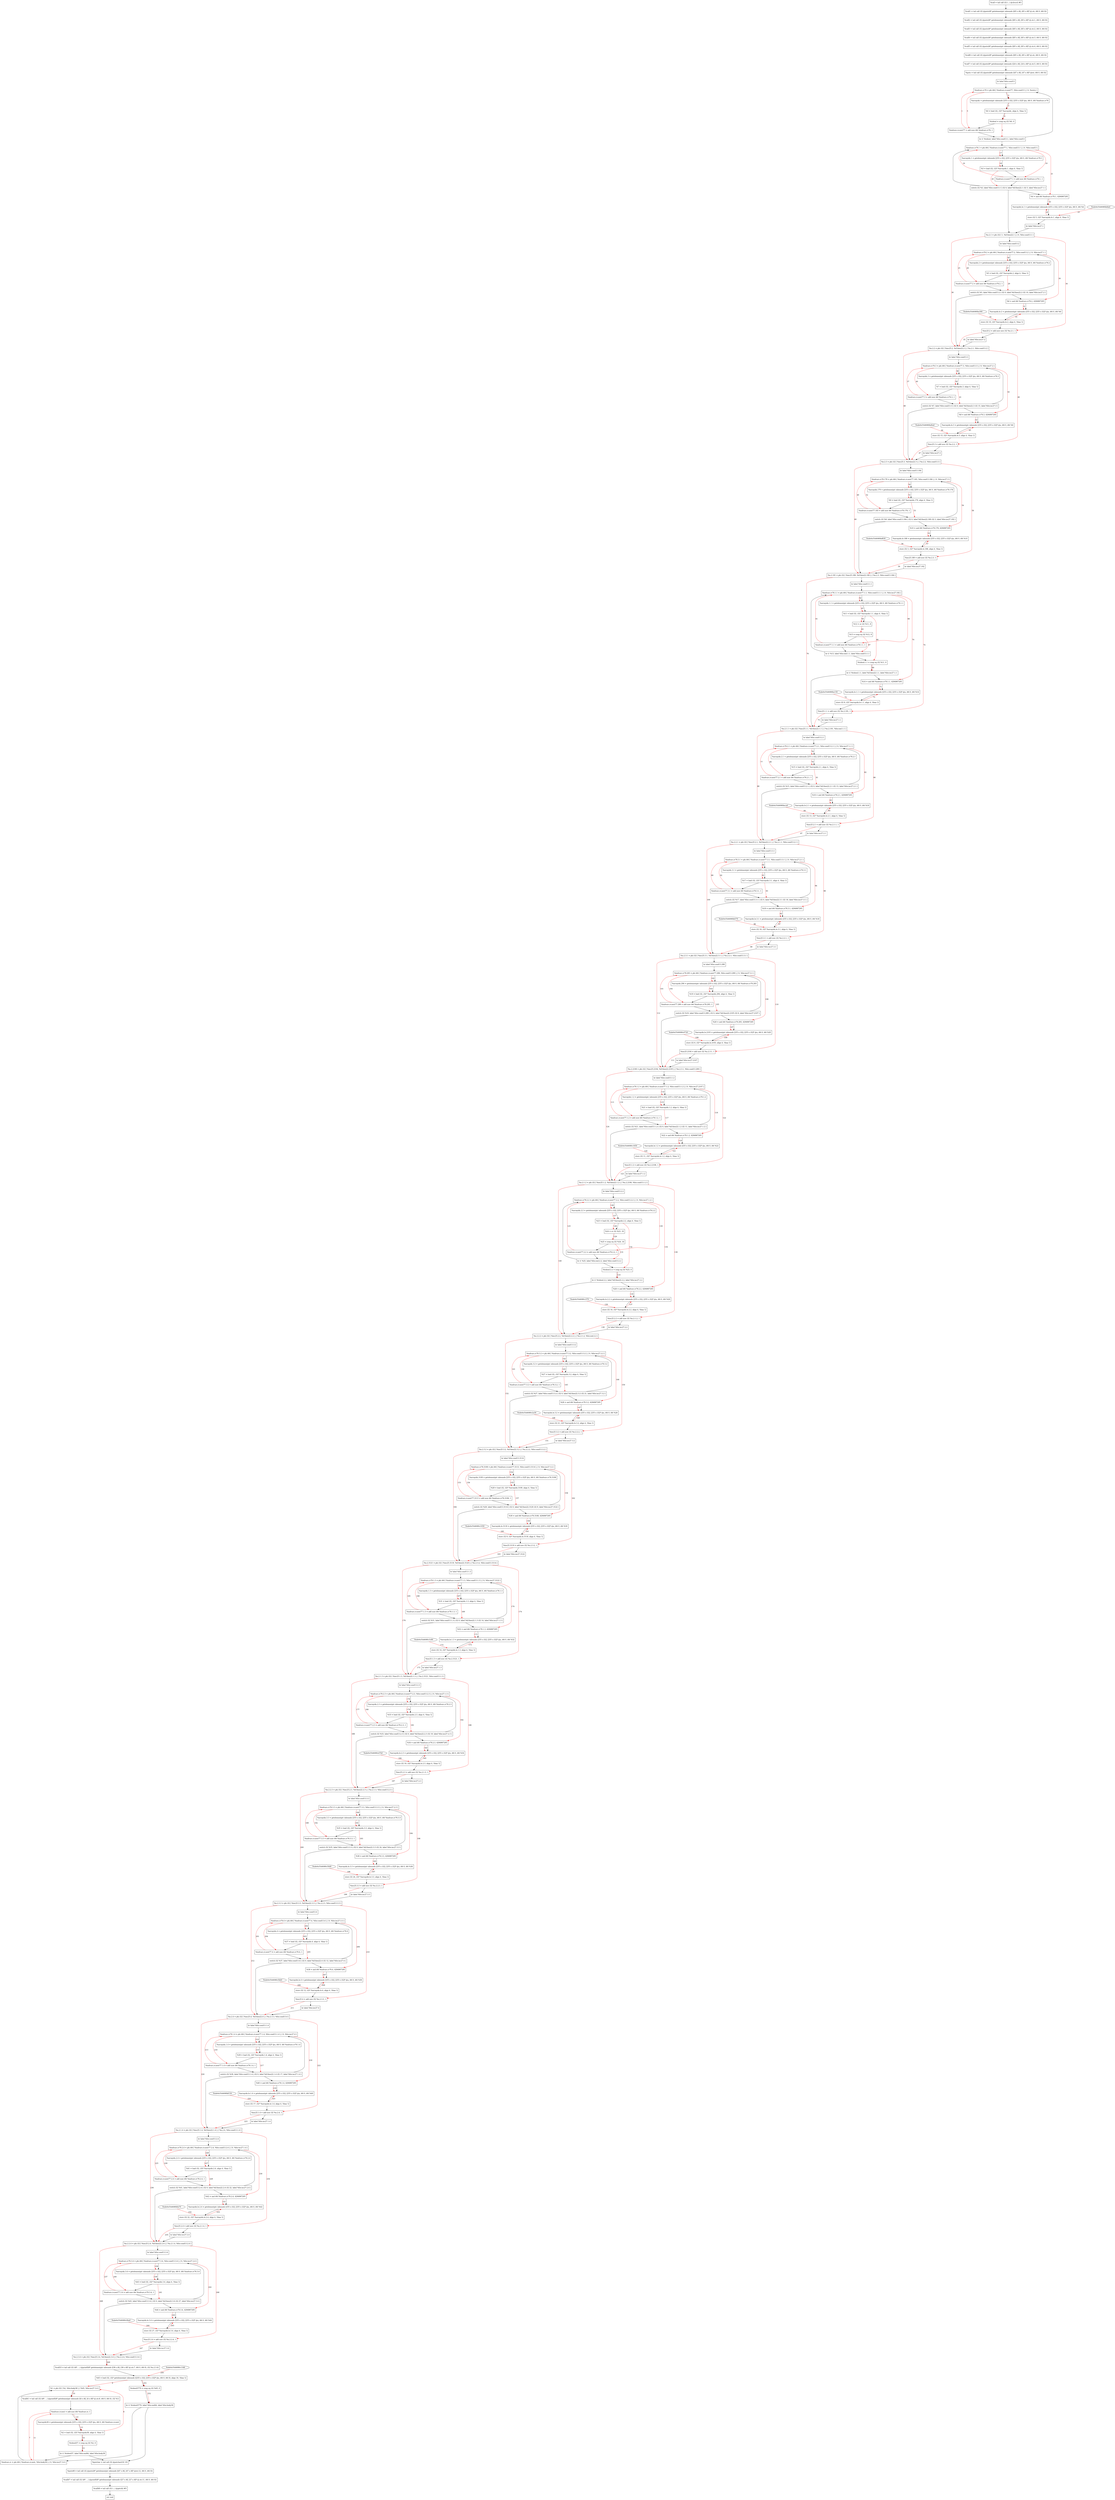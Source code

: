 digraph "CDFG for'func' function" {
	Node0x55d4080b6928[shape=record, label="  %call = tail call i32 (...) @clrscr() #3"]
	Node0x55d4080b73a0[shape=record, label="  %call1 = tail call i32 @puts(i8* getelementptr inbounds ([65 x i8], [65 x i8]* @.str, i64 0, i64 0))"]
	Node0x55d4080b7530[shape=record, label="  %call2 = tail call i32 @puts(i8* getelementptr inbounds ([65 x i8], [65 x i8]* @.str.1, i64 0, i64 0))"]
	Node0x55d4080b76a0[shape=record, label="  %call3 = tail call i32 @puts(i8* getelementptr inbounds ([65 x i8], [65 x i8]* @.str.2, i64 0, i64 0))"]
	Node0x55d4080b7810[shape=record, label="  %call4 = tail call i32 @puts(i8* getelementptr inbounds ([65 x i8], [65 x i8]* @.str.3, i64 0, i64 0))"]
	Node0x55d4080b7980[shape=record, label="  %call5 = tail call i32 @puts(i8* getelementptr inbounds ([65 x i8], [65 x i8]* @.str.4, i64 0, i64 0))"]
	Node0x55d4080b7a70[shape=record, label="  %call6 = tail call i32 @puts(i8* getelementptr inbounds ([65 x i8], [65 x i8]* @.str, i64 0, i64 0))"]
	Node0x55d4080b7be0[shape=record, label="  %call7 = tail call i32 @puts(i8* getelementptr inbounds ([24 x i8], [24 x i8]* @.str.5, i64 0, i64 0))"]
	Node0x55d4080b7d50[shape=record, label="  %puts = tail call i32 @puts(i8* getelementptr inbounds ([47 x i8], [47 x i8]* @str, i64 0, i64 0))"]
	Node0x55d4080b7ee8[shape=record, label="  br label %for.cond13"]
	Node0x55d4080b7fe8[shape=record, label="  %indvars.iv76 = phi i64 [ %indvars.iv.next77, %for.cond13 ], [ 0, %entry ]"]
	Node0x55d4080b80c8[shape=record, label="  %arrayidx = getelementptr inbounds [255 x i32], [255 x i32]* @a, i64 0, i64 %indvars.iv76"]
	Node0x55d4080b8308[shape=record, label="  %0 = load i32, i32* %arrayidx, align 4, !tbaa !2"]
	Node0x55d4080b9280[shape=record, label="  %tobool = icmp eq i32 %0, 0"]
	Node0x55d4080b9370[shape=record, label="  %indvars.iv.next77 = add nuw i64 %indvars.iv76, 1"]
	Node0x55d40804c348[shape=record, label="  br i1 %tobool, label %for.cond13.1, label %for.cond13"]
	Node0x55d4080b95f8[shape=record, label="  %indvars.iv = phi i64 [ %indvars.iv.next, %for.body38 ], [ 0, %for.inc27.3.4 ]"]
	Node0x55d4080b97a8[shape=record, label="  %1 = phi i32 [ %2, %for.body38 ], [ %45, %for.inc27.3.4 ]"]
	Node0x55d4080b9998[shape=record, label="  %call41 = tail call i32 (i8*, ...) @printf(i8* getelementptr inbounds ([4 x i8], [4 x i8]* @.str.8, i64 0, i64 0), i32 %1)"]
	Node0x55d4080b9a90[shape=record, label="  %indvars.iv.next = add nuw i64 %indvars.iv, 1"]
	Node0x55d4080b9b18[shape=record, label="  %arrayidx36 = getelementptr inbounds [255 x i32], [255 x i32]* @a, i64 0, i64 %indvars.iv.next"]
	Node0x55d4080b9468[shape=record, label="  %2 = load i32, i32* %arrayidx36, align 4, !tbaa !2"]
	Node0x55d4080ba1b0[shape=record, label="  %tobool37 = icmp eq i32 %2, 0"]
	Node0x55d40804c588[shape=record, label="  br i1 %tobool37, label %for.end44, label %for.body38"]
	Node0x55d4080ba420[shape=record, label="  %putchar = tail call i32 @putchar(i32 10)"]
	Node0x55d4080ba8d0[shape=record, label="  %puts68 = tail call i32 @puts(i8* getelementptr inbounds ([47 x i8], [47 x i8]* @str.12, i64 0, i64 0))"]
	Node0x55d4080baa40[shape=record, label="  %call47 = tail call i32 (i8*, ...) @printf(i8* getelementptr inbounds ([27 x i8], [27 x i8]* @.str.11, i64 0, i64 0))"]
	Node0x55d4080bac58[shape=record, label="  %call48 = tail call i32 (...) @getch() #3"]
	Node0x55d4080b96f0[shape=record, label="  ret void"]
	Node0x55d4080badd8[shape=record, label="  %indvars.iv76.1 = phi i64 [ %indvars.iv.next77.1, %for.cond13.1 ], [ 0, %for.cond13 ]"]
	Node0x55d4080bb6c8[shape=record, label="  %arrayidx.1 = getelementptr inbounds [255 x i32], [255 x i32]* @a, i64 0, i64 %indvars.iv76.1"]
	Node0x55d4080bb768[shape=record, label="  %3 = load i32, i32* %arrayidx.1, align 4, !tbaa !2"]
	Node0x55d4080bb810[shape=record, label="  %indvars.iv.next77.1 = add nuw i64 %indvars.iv76.1, 1"]
	Node0x55d4080bb9b8[shape=record, label="  switch i32 %3, label %for.cond13.1 [
    i32 0, label %if.then22.1
    i32 5, label %for.inc27.1
  ]"]
	Node0x55d4080bbad0[shape=record, label="  %4 = and i64 %indvars.iv76.1, 4294967295"]
	Node0x55d4080bbba8[shape=record, label="  %arrayidx.le.1 = getelementptr inbounds [255 x i32], [255 x i32]* @a, i64 0, i64 %4"]
	Node0x55d4080bbc30[shape=record, label="  store i32 5, i32* %arrayidx.le.1, align 4, !tbaa !2"]
	Node0x55d4080b7e88[shape=record, label="  br label %for.inc27.1"]
	Node0x55d4080bbcb8[shape=record, label="  %n.2.1 = phi i32 [ 1, %if.then22.1 ], [ 0, %for.cond13.1 ]"]
	Node0x55d4080bbde8[shape=record, label="  br label %for.cond13.2"]
	Node0x55d4080bbee8[shape=record, label="  %indvars.iv76.2 = phi i64 [ %indvars.iv.next77.2, %for.cond13.2 ], [ 0, %for.inc27.1 ]"]
	Node0x55d4080bbfc8[shape=record, label="  %arrayidx.2 = getelementptr inbounds [255 x i32], [255 x i32]* @a, i64 0, i64 %indvars.iv76.2"]
	Node0x55d4080bc068[shape=record, label="  %5 = load i32, i32* %arrayidx.2, align 4, !tbaa !2"]
	Node0x55d4080bc110[shape=record, label="  %indvars.iv.next77.2 = add nuw i64 %indvars.iv76.2, 1"]
	Node0x55d4080bc288[shape=record, label="  switch i32 %5, label %for.cond13.2 [
    i32 0, label %if.then22.2
    i32 10, label %for.inc27.2
  ]"]
	Node0x55d4080bc3a0[shape=record, label="  %6 = and i64 %indvars.iv76.2, 4294967295"]
	Node0x55d4080bc428[shape=record, label="  %arrayidx.le.2 = getelementptr inbounds [255 x i32], [255 x i32]* @a, i64 0, i64 %6"]
	Node0x55d4080bc4b0[shape=record, label="  store i32 10, i32* %arrayidx.le.2, align 4, !tbaa !2"]
	Node0x55d4080bc530[shape=record, label="  %inc25.2 = add nuw nsw i32 %n.2.1, 1"]
	Node0x55d4080bb968[shape=record, label="  br label %for.inc27.2"]
	Node0x55d4080bc578[shape=record, label="  %n.2.2 = phi i32 [ %inc25.2, %if.then22.2 ], [ %n.2.1, %for.cond13.2 ]"]
	Node0x55d4080bc6c8[shape=record, label="  br label %for.cond13.3"]
	Node0x55d4080bc7c8[shape=record, label="  %indvars.iv76.3 = phi i64 [ %indvars.iv.next77.3, %for.cond13.3 ], [ 0, %for.inc27.2 ]"]
	Node0x55d4080bc8a8[shape=record, label="  %arrayidx.3 = getelementptr inbounds [255 x i32], [255 x i32]* @a, i64 0, i64 %indvars.iv76.3"]
	Node0x55d4080bc948[shape=record, label="  %7 = load i32, i32* %arrayidx.3, align 4, !tbaa !2"]
	Node0x55d4080bc9f0[shape=record, label="  %indvars.iv.next77.3 = add nuw i64 %indvars.iv76.3, 1"]
	Node0x55d4080bd1b8[shape=record, label="  switch i32 %7, label %for.cond13.3 [
    i32 0, label %if.then22.3
    i32 15, label %for.inc27.3
  ]"]
	Node0x55d4080bd2d0[shape=record, label="  %8 = and i64 %indvars.iv76.3, 4294967295"]
	Node0x55d4080bd3e8[shape=record, label="  %arrayidx.le.3 = getelementptr inbounds [255 x i32], [255 x i32]* @a, i64 0, i64 %8"]
	Node0x55d4080bd470[shape=record, label="  store i32 15, i32* %arrayidx.le.3, align 4, !tbaa !2"]
	Node0x55d4080bd4f0[shape=record, label="  %inc25.3 = add nsw i32 %n.2.2, 1"]
	Node0x55d4080bc238[shape=record, label="  br label %for.inc27.3"]
	Node0x55d4080bbb18[shape=record, label="  %n.2.3 = phi i32 [ %inc25.3, %if.then22.3 ], [ %n.2.2, %for.cond13.3 ]"]
	Node0x55d4080bd638[shape=record, label="  br label %for.cond13.184"]
	Node0x55d4080bd768[shape=record, label="  %indvars.iv76.178 = phi i64 [ %indvars.iv.next77.183, %for.cond13.184 ], [ 0, %for.inc27.3 ]"]
	Node0x55d4080bd8a8[shape=record, label="  %arrayidx.179 = getelementptr inbounds [255 x i32], [255 x i32]* @a, i64 0, i64 %indvars.iv76.178"]
	Node0x55d4080bd918[shape=record, label="  %9 = load i32, i32* %arrayidx.179, align 4, !tbaa !2"]
	Node0x55d4080bd9c0[shape=record, label="  %indvars.iv.next77.183 = add nuw i64 %indvars.iv76.178, 1"]
	Node0x55d4080bdb08[shape=record, label="  switch i32 %9, label %for.cond13.184 [
    i32 0, label %if.then22.190
    i32 3, label %for.inc27.192
  ]"]
	Node0x55d4080bdc50[shape=record, label="  %10 = and i64 %indvars.iv76.178, 4294967295"]
	Node0x55d4080bdcd8[shape=record, label="  %arrayidx.le.188 = getelementptr inbounds [255 x i32], [255 x i32]* @a, i64 0, i64 %10"]
	Node0x55d4080bdd60[shape=record, label="  store i32 3, i32* %arrayidx.le.188, align 4, !tbaa !2"]
	Node0x55d4080bdde0[shape=record, label="  %inc25.189 = add nsw i32 %n.2.3, 1"]
	Node0x55d4080bd168[shape=record, label="  br label %for.inc27.192"]
	Node0x55d4080bde28[shape=record, label="  %n.2.191 = phi i32 [ %inc25.189, %if.then22.190 ], [ %n.2.3, %for.cond13.184 ]"]
	Node0x55d4080bdf58[shape=record, label="  br label %for.cond13.1.1"]
	Node0x55d4080be088[shape=record, label="  %indvars.iv76.1.1 = phi i64 [ %indvars.iv.next77.1.1, %for.cond13.1.1 ], [ 0, %for.inc27.192 ]"]
	Node0x55d4080be1c8[shape=record, label="  %arrayidx.1.1 = getelementptr inbounds [255 x i32], [255 x i32]* @a, i64 0, i64 %indvars.iv76.1.1"]
	Node0x55d4080be238[shape=record, label="  %11 = load i32, i32* %arrayidx.1.1, align 4, !tbaa !2"]
	Node0x55d4080be2b0[shape=record, label="  %12 = or i32 %11, 8"]
	Node0x55d4080be320[shape=record, label="  %13 = icmp eq i32 %12, 8"]
	Node0x55d4080be3f0[shape=record, label="  %indvars.iv.next77.1.1 = add nuw i64 %indvars.iv76.1.1, 1"]
	Node0x55d4080be4c8[shape=record, label="  br i1 %13, label %for.end.1.1, label %for.cond13.1.1"]
	Node0x55d4080be540[shape=record, label="  %tobool.1.1 = icmp eq i32 %11, 0"]
	Node0x55d4080be6c8[shape=record, label="  br i1 %tobool.1.1, label %if.then22.1.1, label %for.inc27.1.1"]
	Node0x55d4080be7a0[shape=record, label="  %14 = and i64 %indvars.iv76.1.1, 4294967295"]
	Node0x55d4080be828[shape=record, label="  %arrayidx.le.1.1 = getelementptr inbounds [255 x i32], [255 x i32]* @a, i64 0, i64 %14"]
	Node0x55d4080be8b0[shape=record, label="  store i32 8, i32* %arrayidx.le.1.1, align 4, !tbaa !2"]
	Node0x55d4080be930[shape=record, label="  %inc25.1.1 = add nsw i32 %n.2.191, 1"]
	Node0x55d4080bdab8[shape=record, label="  br label %for.inc27.1.1"]
	Node0x55d4080be978[shape=record, label="  %n.2.1.1 = phi i32 [ %inc25.1.1, %if.then22.1.1 ], [ %n.2.191, %for.end.1.1 ]"]
	Node0x55d4080beaa8[shape=record, label="  br label %for.cond13.2.1"]
	Node0x55d4080bebd8[shape=record, label="  %indvars.iv76.2.1 = phi i64 [ %indvars.iv.next77.2.1, %for.cond13.2.1 ], [ 0, %for.inc27.1.1 ]"]
	Node0x55d4080bed18[shape=record, label="  %arrayidx.2.1 = getelementptr inbounds [255 x i32], [255 x i32]* @a, i64 0, i64 %indvars.iv76.2.1"]
	Node0x55d4080bed88[shape=record, label="  %15 = load i32, i32* %arrayidx.2.1, align 4, !tbaa !2"]
	Node0x55d4080bee30[shape=record, label="  %indvars.iv.next77.2.1 = add nuw i64 %indvars.iv76.2.1, 1"]
	Node0x55d4080baf28[shape=record, label="  switch i32 %15, label %for.cond13.2.1 [
    i32 0, label %if.then22.2.1
    i32 13, label %for.inc27.2.1
  ]"]
	Node0x55d4080bb070[shape=record, label="  %16 = and i64 %indvars.iv76.2.1, 4294967295"]
	Node0x55d4080bb0f8[shape=record, label="  %arrayidx.le.2.1 = getelementptr inbounds [255 x i32], [255 x i32]* @a, i64 0, i64 %16"]
	Node0x55d4080bb180[shape=record, label="  store i32 13, i32* %arrayidx.le.2.1, align 4, !tbaa !2"]
	Node0x55d4080bb200[shape=record, label="  %inc25.2.1 = add nsw i32 %n.2.1.1, 1"]
	Node0x55d4080be638[shape=record, label="  br label %for.inc27.2.1"]
	Node0x55d4080bb248[shape=record, label="  %n.2.2.1 = phi i32 [ %inc25.2.1, %if.then22.2.1 ], [ %n.2.1.1, %for.cond13.2.1 ]"]
	Node0x55d4080bb378[shape=record, label="  br label %for.cond13.3.1"]
	Node0x55d4080bb4a8[shape=record, label="  %indvars.iv76.3.1 = phi i64 [ %indvars.iv.next77.3.1, %for.cond13.3.1 ], [ 0, %for.inc27.2.1 ]"]
	Node0x55d4080bb5e8[shape=record, label="  %arrayidx.3.1 = getelementptr inbounds [255 x i32], [255 x i32]* @a, i64 0, i64 %indvars.iv76.3.1"]
	Node0x55d4080bfee8[shape=record, label="  %17 = load i32, i32* %arrayidx.3.1, align 4, !tbaa !2"]
	Node0x55d4080bff60[shape=record, label="  %indvars.iv.next77.3.1 = add nuw i64 %indvars.iv76.3.1, 1"]
	Node0x55d4080c00d8[shape=record, label="  switch i32 %17, label %for.cond13.3.1 [
    i32 0, label %if.then22.3.1
    i32 18, label %for.inc27.3.1
  ]"]
	Node0x55d4080c0220[shape=record, label="  %18 = and i64 %indvars.iv76.3.1, 4294967295"]
	Node0x55d4080c02a8[shape=record, label="  %arrayidx.le.3.1 = getelementptr inbounds [255 x i32], [255 x i32]* @a, i64 0, i64 %18"]
	Node0x55d4080c0330[shape=record, label="  store i32 18, i32* %arrayidx.le.3.1, align 4, !tbaa !2"]
	Node0x55d4080c03b0[shape=record, label="  %inc25.3.1 = add nsw i32 %n.2.2.1, 1"]
	Node0x55d4080baed8[shape=record, label="  br label %for.inc27.3.1"]
	Node0x55d4080c03f8[shape=record, label="  %n.2.3.1 = phi i32 [ %inc25.3.1, %if.then22.3.1 ], [ %n.2.2.1, %for.cond13.3.1 ]"]
	Node0x55d4080c0528[shape=record, label="  br label %for.cond13.299"]
	Node0x55d4080c0658[shape=record, label="  %indvars.iv76.293 = phi i64 [ %indvars.iv.next77.298, %for.cond13.299 ], [ 0, %for.inc27.3.1 ]"]
	Node0x55d4080c0798[shape=record, label="  %arrayidx.294 = getelementptr inbounds [255 x i32], [255 x i32]* @a, i64 0, i64 %indvars.iv76.293"]
	Node0x55d4080c0808[shape=record, label="  %19 = load i32, i32* %arrayidx.294, align 4, !tbaa !2"]
	Node0x55d4080c08b0[shape=record, label="  %indvars.iv.next77.298 = add nuw i64 %indvars.iv76.293, 1"]
	Node0x55d4080bcae8[shape=record, label="  switch i32 %19, label %for.cond13.299 [
    i32 0, label %if.then22.2105
    i32 6, label %for.inc27.2107
  ]"]
	Node0x55d4080bcc30[shape=record, label="  %20 = and i64 %indvars.iv76.293, 4294967295"]
	Node0x55d4080bccb8[shape=record, label="  %arrayidx.le.2103 = getelementptr inbounds [255 x i32], [255 x i32]* @a, i64 0, i64 %20"]
	Node0x55d4080bcda0[shape=record, label="  store i32 6, i32* %arrayidx.le.2103, align 4, !tbaa !2"]
	Node0x55d4080bce20[shape=record, label="  %inc25.2104 = add nsw i32 %n.2.3.1, 1"]
	Node0x55d4080c0088[shape=record, label="  br label %for.inc27.2107"]
	Node0x55d4080bce68[shape=record, label="  %n.2.2106 = phi i32 [ %inc25.2104, %if.then22.2105 ], [ %n.2.3.1, %for.cond13.299 ]"]
	Node0x55d4080bcf68[shape=record, label="  br label %for.cond13.1.2"]
	Node0x55d4080c15b8[shape=record, label="  %indvars.iv76.1.2 = phi i64 [ %indvars.iv.next77.1.2, %for.cond13.1.2 ], [ 0, %for.inc27.2107 ]"]
	Node0x55d4080c16c8[shape=record, label="  %arrayidx.1.2 = getelementptr inbounds [255 x i32], [255 x i32]* @a, i64 0, i64 %indvars.iv76.1.2"]
	Node0x55d4080c1738[shape=record, label="  %21 = load i32, i32* %arrayidx.1.2, align 4, !tbaa !2"]
	Node0x55d4080c17e0[shape=record, label="  %indvars.iv.next77.1.2 = add nuw i64 %indvars.iv76.1.2, 1"]
	Node0x55d4080c1928[shape=record, label="  switch i32 %21, label %for.cond13.1.2 [
    i32 0, label %if.then22.1.2
    i32 11, label %for.inc27.1.2
  ]"]
	Node0x55d4080c1a70[shape=record, label="  %22 = and i64 %indvars.iv76.1.2, 4294967295"]
	Node0x55d4080c1af8[shape=record, label="  %arrayidx.le.1.2 = getelementptr inbounds [255 x i32], [255 x i32]* @a, i64 0, i64 %22"]
	Node0x55d4080c1b80[shape=record, label="  store i32 11, i32* %arrayidx.le.1.2, align 4, !tbaa !2"]
	Node0x55d4080c1c00[shape=record, label="  %inc25.1.2 = add nsw i32 %n.2.2106, 1"]
	Node0x55d4080bca98[shape=record, label="  br label %for.inc27.1.2"]
	Node0x55d4080c1c48[shape=record, label="  %n.2.1.2 = phi i32 [ %inc25.1.2, %if.then22.1.2 ], [ %n.2.2106, %for.cond13.1.2 ]"]
	Node0x55d4080c1d78[shape=record, label="  br label %for.cond13.2.2"]
	Node0x55d4080c1ea8[shape=record, label="  %indvars.iv76.2.2 = phi i64 [ %indvars.iv.next77.2.2, %for.cond13.2.2 ], [ 0, %for.inc27.1.2 ]"]
	Node0x55d4080c1fe8[shape=record, label="  %arrayidx.2.2 = getelementptr inbounds [255 x i32], [255 x i32]* @a, i64 0, i64 %indvars.iv76.2.2"]
	Node0x55d4080c2058[shape=record, label="  %23 = load i32, i32* %arrayidx.2.2, align 4, !tbaa !2"]
	Node0x55d4080c20d0[shape=record, label="  %24 = or i32 %23, 16"]
	Node0x55d4080c2140[shape=record, label="  %25 = icmp eq i32 %24, 16"]
	Node0x55d4080c2210[shape=record, label="  %indvars.iv.next77.2.2 = add nuw i64 %indvars.iv76.2.2, 1"]
	Node0x55d4080bd358[shape=record, label="  br i1 %25, label %for.end.2.2, label %for.cond13.2.2"]
	Node0x55d4080c22d0[shape=record, label="  %tobool.2.2 = icmp eq i32 %23, 0"]
	Node0x55d4080c2458[shape=record, label="  br i1 %tobool.2.2, label %if.then22.2.2, label %for.inc27.2.2"]
	Node0x55d4080c2530[shape=record, label="  %26 = and i64 %indvars.iv76.2.2, 4294967295"]
	Node0x55d4080c25b8[shape=record, label="  %arrayidx.le.2.2 = getelementptr inbounds [255 x i32], [255 x i32]* @a, i64 0, i64 %26"]
	Node0x55d4080c2640[shape=record, label="  store i32 16, i32* %arrayidx.le.2.2, align 4, !tbaa !2"]
	Node0x55d4080c26c0[shape=record, label="  %inc25.2.2 = add nsw i32 %n.2.1.2, 1"]
	Node0x55d4080c18d8[shape=record, label="  br label %for.inc27.2.2"]
	Node0x55d4080c2708[shape=record, label="  %n.2.2.2 = phi i32 [ %inc25.2.2, %if.then22.2.2 ], [ %n.2.1.2, %for.end.2.2 ]"]
	Node0x55d4080c2838[shape=record, label="  br label %for.cond13.3.2"]
	Node0x55d4080c2968[shape=record, label="  %indvars.iv76.3.2 = phi i64 [ %indvars.iv.next77.3.2, %for.cond13.3.2 ], [ 0, %for.inc27.2.2 ]"]
	Node0x55d4080c2aa8[shape=record, label="  %arrayidx.3.2 = getelementptr inbounds [255 x i32], [255 x i32]* @a, i64 0, i64 %indvars.iv76.3.2"]
	Node0x55d4080c2b18[shape=record, label="  %27 = load i32, i32* %arrayidx.3.2, align 4, !tbaa !2"]
	Node0x55d4080c2bc0[shape=record, label="  %indvars.iv.next77.3.2 = add nuw i64 %indvars.iv76.3.2, 1"]
	Node0x55d4080c2d08[shape=record, label="  switch i32 %27, label %for.cond13.3.2 [
    i32 0, label %if.then22.3.2
    i32 21, label %for.inc27.3.2
  ]"]
	Node0x55d4080c2e50[shape=record, label="  %28 = and i64 %indvars.iv76.3.2, 4294967295"]
	Node0x55d4080c2ed8[shape=record, label="  %arrayidx.le.3.2 = getelementptr inbounds [255 x i32], [255 x i32]* @a, i64 0, i64 %28"]
	Node0x55d4080c2f60[shape=record, label="  store i32 21, i32* %arrayidx.le.3.2, align 4, !tbaa !2"]
	Node0x55d4080c2fe0[shape=record, label="  %inc25.3.2 = add nsw i32 %n.2.2.2, 1"]
	Node0x55d4080c23c8[shape=record, label="  br label %for.inc27.3.2"]
	Node0x55d4080c3028[shape=record, label="  %n.2.3.2 = phi i32 [ %inc25.3.2, %if.then22.3.2 ], [ %n.2.2.2, %for.cond13.3.2 ]"]
	Node0x55d4080c3158[shape=record, label="  br label %for.cond13.3114"]
	Node0x55d4080c3288[shape=record, label="  %indvars.iv76.3108 = phi i64 [ %indvars.iv.next77.3113, %for.cond13.3114 ], [ 0, %for.inc27.3.2 ]"]
	Node0x55d4080c33c8[shape=record, label="  %arrayidx.3109 = getelementptr inbounds [255 x i32], [255 x i32]* @a, i64 0, i64 %indvars.iv76.3108"]
	Node0x55d4080c3438[shape=record, label="  %29 = load i32, i32* %arrayidx.3109, align 4, !tbaa !2"]
	Node0x55d4080c34e0[shape=record, label="  %indvars.iv.next77.3113 = add nuw i64 %indvars.iv76.3108, 1"]
	Node0x55d4080c3628[shape=record, label="  switch i32 %29, label %for.cond13.3114 [
    i32 0, label %if.then22.3120
    i32 9, label %for.inc27.3122
  ]"]
	Node0x55d4080c3770[shape=record, label="  %30 = and i64 %indvars.iv76.3108, 4294967295"]
	Node0x55d4080c37f8[shape=record, label="  %arrayidx.le.3118 = getelementptr inbounds [255 x i32], [255 x i32]* @a, i64 0, i64 %30"]
	Node0x55d4080c38e0[shape=record, label="  store i32 9, i32* %arrayidx.le.3118, align 4, !tbaa !2"]
	Node0x55d4080c3960[shape=record, label="  %inc25.3119 = add nsw i32 %n.2.3.2, 1"]
	Node0x55d4080c2cb8[shape=record, label="  br label %for.inc27.3122"]
	Node0x55d4080c39a8[shape=record, label="  %n.2.3121 = phi i32 [ %inc25.3119, %if.then22.3120 ], [ %n.2.3.2, %for.cond13.3114 ]"]
	Node0x55d4080c3aa8[shape=record, label="  br label %for.cond13.1.3"]
	Node0x55d4080c3bb8[shape=record, label="  %indvars.iv76.1.3 = phi i64 [ %indvars.iv.next77.1.3, %for.cond13.1.3 ], [ 0, %for.inc27.3122 ]"]
	Node0x55d4080c3cf8[shape=record, label="  %arrayidx.1.3 = getelementptr inbounds [255 x i32], [255 x i32]* @a, i64 0, i64 %indvars.iv76.1.3"]
	Node0x55d4080c3d68[shape=record, label="  %31 = load i32, i32* %arrayidx.1.3, align 4, !tbaa !2"]
	Node0x55d4080c3e10[shape=record, label="  %indvars.iv.next77.1.3 = add nuw i64 %indvars.iv76.1.3, 1"]
	Node0x55d4080c3f58[shape=record, label="  switch i32 %31, label %for.cond13.1.3 [
    i32 0, label %if.then22.1.3
    i32 14, label %for.inc27.1.3
  ]"]
	Node0x55d4080c40a0[shape=record, label="  %32 = and i64 %indvars.iv76.1.3, 4294967295"]
	Node0x55d4080c4338[shape=record, label="  %arrayidx.le.1.3 = getelementptr inbounds [255 x i32], [255 x i32]* @a, i64 0, i64 %32"]
	Node0x55d4080c43c0[shape=record, label="  store i32 14, i32* %arrayidx.le.1.3, align 4, !tbaa !2"]
	Node0x55d4080c4440[shape=record, label="  %inc25.1.3 = add nsw i32 %n.2.3121, 1"]
	Node0x55d4080c35d8[shape=record, label="  br label %for.inc27.1.3"]
	Node0x55d4080c4488[shape=record, label="  %n.2.1.3 = phi i32 [ %inc25.1.3, %if.then22.1.3 ], [ %n.2.3121, %for.cond13.1.3 ]"]
	Node0x55d4080c45b8[shape=record, label="  br label %for.cond13.2.3"]
	Node0x55d4080c46e8[shape=record, label="  %indvars.iv76.2.3 = phi i64 [ %indvars.iv.next77.2.3, %for.cond13.2.3 ], [ 0, %for.inc27.1.3 ]"]
	Node0x55d4080c4828[shape=record, label="  %arrayidx.2.3 = getelementptr inbounds [255 x i32], [255 x i32]* @a, i64 0, i64 %indvars.iv76.2.3"]
	Node0x55d4080c4898[shape=record, label="  %33 = load i32, i32* %arrayidx.2.3, align 4, !tbaa !2"]
	Node0x55d4080c4940[shape=record, label="  %indvars.iv.next77.2.3 = add nuw i64 %indvars.iv76.2.3, 1"]
	Node0x55d4080c4a88[shape=record, label="  switch i32 %33, label %for.cond13.2.3 [
    i32 0, label %if.then22.2.3
    i32 19, label %for.inc27.2.3
  ]"]
	Node0x55d4080c4bd0[shape=record, label="  %34 = and i64 %indvars.iv76.2.3, 4294967295"]
	Node0x55d4080c4c58[shape=record, label="  %arrayidx.le.2.3 = getelementptr inbounds [255 x i32], [255 x i32]* @a, i64 0, i64 %34"]
	Node0x55d4080c4ce0[shape=record, label="  store i32 19, i32* %arrayidx.le.2.3, align 4, !tbaa !2"]
	Node0x55d4080c4d60[shape=record, label="  %inc25.2.3 = add nsw i32 %n.2.1.3, 1"]
	Node0x55d4080c3f08[shape=record, label="  br label %for.inc27.2.3"]
	Node0x55d4080c4da8[shape=record, label="  %n.2.2.3 = phi i32 [ %inc25.2.3, %if.then22.2.3 ], [ %n.2.1.3, %for.cond13.2.3 ]"]
	Node0x55d4080c4ed8[shape=record, label="  br label %for.cond13.3.3"]
	Node0x55d4080c5008[shape=record, label="  %indvars.iv76.3.3 = phi i64 [ %indvars.iv.next77.3.3, %for.cond13.3.3 ], [ 0, %for.inc27.2.3 ]"]
	Node0x55d4080c5148[shape=record, label="  %arrayidx.3.3 = getelementptr inbounds [255 x i32], [255 x i32]* @a, i64 0, i64 %indvars.iv76.3.3"]
	Node0x55d4080c51b8[shape=record, label="  %35 = load i32, i32* %arrayidx.3.3, align 4, !tbaa !2"]
	Node0x55d4080c5260[shape=record, label="  %indvars.iv.next77.3.3 = add nuw i64 %indvars.iv76.3.3, 1"]
	Node0x55d4080c53a8[shape=record, label="  switch i32 %35, label %for.cond13.3.3 [
    i32 0, label %if.then22.3.3
    i32 24, label %for.inc27.3.3
  ]"]
	Node0x55d4080c54f0[shape=record, label="  %36 = and i64 %indvars.iv76.3.3, 4294967295"]
	Node0x55d4080c5578[shape=record, label="  %arrayidx.le.3.3 = getelementptr inbounds [255 x i32], [255 x i32]* @a, i64 0, i64 %36"]
	Node0x55d4080c5600[shape=record, label="  store i32 24, i32* %arrayidx.le.3.3, align 4, !tbaa !2"]
	Node0x55d4080c5680[shape=record, label="  %inc25.3.3 = add nsw i32 %n.2.2.3, 1"]
	Node0x55d4080c4a38[shape=record, label="  br label %for.inc27.3.3"]
	Node0x55d4080c56c8[shape=record, label="  %n.2.3.3 = phi i32 [ %inc25.3.3, %if.then22.3.3 ], [ %n.2.2.3, %for.cond13.3.3 ]"]
	Node0x55d4080c57f8[shape=record, label="  br label %for.cond13.4"]
	Node0x55d4080c58f8[shape=record, label="  %indvars.iv76.4 = phi i64 [ %indvars.iv.next77.4, %for.cond13.4 ], [ 0, %for.inc27.3.3 ]"]
	Node0x55d4080c59d8[shape=record, label="  %arrayidx.4 = getelementptr inbounds [255 x i32], [255 x i32]* @a, i64 0, i64 %indvars.iv76.4"]
	Node0x55d4080c5a78[shape=record, label="  %37 = load i32, i32* %arrayidx.4, align 4, !tbaa !2"]
	Node0x55d4080c5b20[shape=record, label="  %indvars.iv.next77.4 = add nuw i64 %indvars.iv76.4, 1"]
	Node0x55d4080c5cc8[shape=record, label="  switch i32 %37, label %for.cond13.4 [
    i32 0, label %if.then22.4
    i32 12, label %for.inc27.4
  ]"]
	Node0x55d4080c5de0[shape=record, label="  %38 = and i64 %indvars.iv76.4, 4294967295"]
	Node0x55d4080c5e68[shape=record, label="  %arrayidx.le.4 = getelementptr inbounds [255 x i32], [255 x i32]* @a, i64 0, i64 %38"]
	Node0x55d4080c5ef0[shape=record, label="  store i32 12, i32* %arrayidx.le.4, align 4, !tbaa !2"]
	Node0x55d4080c5f70[shape=record, label="  %inc25.4 = add nsw i32 %n.2.3.3, 1"]
	Node0x55d4080c5358[shape=record, label="  br label %for.inc27.4"]
	Node0x55d4080c5fb8[shape=record, label="  %n.2.4 = phi i32 [ %inc25.4, %if.then22.4 ], [ %n.2.3.3, %for.cond13.4 ]"]
	Node0x55d4080bef58[shape=record, label="  br label %for.cond13.1.4"]
	Node0x55d4080bf088[shape=record, label="  %indvars.iv76.1.4 = phi i64 [ %indvars.iv.next77.1.4, %for.cond13.1.4 ], [ 0, %for.inc27.4 ]"]
	Node0x55d4080bf1c8[shape=record, label="  %arrayidx.1.4 = getelementptr inbounds [255 x i32], [255 x i32]* @a, i64 0, i64 %indvars.iv76.1.4"]
	Node0x55d4080bf238[shape=record, label="  %39 = load i32, i32* %arrayidx.1.4, align 4, !tbaa !2"]
	Node0x55d4080bf2e0[shape=record, label="  %indvars.iv.next77.1.4 = add nuw i64 %indvars.iv76.1.4, 1"]
	Node0x55d4080bf428[shape=record, label="  switch i32 %39, label %for.cond13.1.4 [
    i32 0, label %if.then22.1.4
    i32 17, label %for.inc27.1.4
  ]"]
	Node0x55d4080bf570[shape=record, label="  %40 = and i64 %indvars.iv76.1.4, 4294967295"]
	Node0x55d4080bf5f8[shape=record, label="  %arrayidx.le.1.4 = getelementptr inbounds [255 x i32], [255 x i32]* @a, i64 0, i64 %40"]
	Node0x55d4080bf680[shape=record, label="  store i32 17, i32* %arrayidx.le.1.4, align 4, !tbaa !2"]
	Node0x55d4080bf700[shape=record, label="  %inc25.1.4 = add nsw i32 %n.2.4, 1"]
	Node0x55d4080c5c78[shape=record, label="  br label %for.inc27.1.4"]
	Node0x55d4080bf748[shape=record, label="  %n.2.1.4 = phi i32 [ %inc25.1.4, %if.then22.1.4 ], [ %n.2.4, %for.cond13.1.4 ]"]
	Node0x55d4080bf878[shape=record, label="  br label %for.cond13.2.4"]
	Node0x55d4080bf9a8[shape=record, label="  %indvars.iv76.2.4 = phi i64 [ %indvars.iv.next77.2.4, %for.cond13.2.4 ], [ 0, %for.inc27.1.4 ]"]
	Node0x55d4080bfae8[shape=record, label="  %arrayidx.2.4 = getelementptr inbounds [255 x i32], [255 x i32]* @a, i64 0, i64 %indvars.iv76.2.4"]
	Node0x55d4080bfb58[shape=record, label="  %41 = load i32, i32* %arrayidx.2.4, align 4, !tbaa !2"]
	Node0x55d4080bfc00[shape=record, label="  %indvars.iv.next77.2.4 = add nuw i64 %indvars.iv76.2.4, 1"]
	Node0x55d4080bfd48[shape=record, label="  switch i32 %41, label %for.cond13.2.4 [
    i32 0, label %if.then22.2.4
    i32 22, label %for.inc27.2.4
  ]"]
	Node0x55d4080bfe90[shape=record, label="  %42 = and i64 %indvars.iv76.2.4, 4294967295"]
	Node0x55d4080c80c8[shape=record, label="  %arrayidx.le.2.4 = getelementptr inbounds [255 x i32], [255 x i32]* @a, i64 0, i64 %42"]
	Node0x55d4080c8150[shape=record, label="  store i32 22, i32* %arrayidx.le.2.4, align 4, !tbaa !2"]
	Node0x55d4080c81d0[shape=record, label="  %inc25.2.4 = add nsw i32 %n.2.1.4, 1"]
	Node0x55d4080bf3d8[shape=record, label="  br label %for.inc27.2.4"]
	Node0x55d4080c8218[shape=record, label="  %n.2.2.4 = phi i32 [ %inc25.2.4, %if.then22.2.4 ], [ %n.2.1.4, %for.cond13.2.4 ]"]
	Node0x55d4080c09a8[shape=record, label="  br label %for.cond13.3.4"]
	Node0x55d4080c0ad8[shape=record, label="  %indvars.iv76.3.4 = phi i64 [ %indvars.iv.next77.3.4, %for.cond13.3.4 ], [ 0, %for.inc27.2.4 ]"]
	Node0x55d4080c0c18[shape=record, label="  %arrayidx.3.4 = getelementptr inbounds [255 x i32], [255 x i32]* @a, i64 0, i64 %indvars.iv76.3.4"]
	Node0x55d4080c0c88[shape=record, label="  %43 = load i32, i32* %arrayidx.3.4, align 4, !tbaa !2"]
	Node0x55d4080c0d30[shape=record, label="  %indvars.iv.next77.3.4 = add nuw i64 %indvars.iv76.3.4, 1"]
	Node0x55d4080c0dc8[shape=record, label="  switch i32 %43, label %for.cond13.3.4 [
    i32 0, label %if.then22.3.4
    i32 27, label %for.inc27.3.4
  ]"]
	Node0x55d4080c0ee0[shape=record, label="  %44 = and i64 %indvars.iv76.3.4, 4294967295"]
	Node0x55d4080c0f68[shape=record, label="  %arrayidx.le.3.4 = getelementptr inbounds [255 x i32], [255 x i32]* @a, i64 0, i64 %44"]
	Node0x55d4080c0ff0[shape=record, label="  store i32 27, i32* %arrayidx.le.3.4, align 4, !tbaa !2"]
	Node0x55d4080c1070[shape=record, label="  %inc25.3.4 = add nsw i32 %n.2.2.4, 1"]
	Node0x55d4080bfcf8[shape=record, label="  br label %for.inc27.3.4"]
	Node0x55d4080c10b8[shape=record, label="  %n.2.3.4 = phi i32 [ %inc25.3.4, %if.then22.3.4 ], [ %n.2.2.4, %for.cond13.3.4 ]"]
	Node0x55d4080c1238[shape=record, label="  %call33 = tail call i32 (i8*, ...) @printf(i8* getelementptr inbounds ([38 x i8], [38 x i8]* @.str.7, i64 0, i64 0), i32 %n.2.3.4)"]
	Node0x55d4080b95a8[shape=record, label="  %45 = load i32, i32* getelementptr inbounds ([255 x i32], [255 x i32]* @a, i64 0, i64 0), align 16, !tbaa !2"]
	Node0x55d4080c13b0[shape=record, label="  %tobool3770 = icmp eq i32 %45, 0"]
	Node0x55d4080c1438[shape=record, label="  br i1 %tobool3770, label %for.end44, label %for.body38"]
	Node0x55d4080b6928 -> Node0x55d4080b73a0
	Node0x55d4080b73a0 -> Node0x55d4080b7530
	Node0x55d4080b7530 -> Node0x55d4080b76a0
	Node0x55d4080b76a0 -> Node0x55d4080b7810
	Node0x55d4080b7810 -> Node0x55d4080b7980
	Node0x55d4080b7980 -> Node0x55d4080b7a70
	Node0x55d4080b7a70 -> Node0x55d4080b7be0
	Node0x55d4080b7be0 -> Node0x55d4080b7d50
	Node0x55d4080b7d50 -> Node0x55d4080b7ee8
	Node0x55d4080b7ee8 -> Node0x55d4080b7fe8
	Node0x55d4080b7fe8 -> Node0x55d4080b80c8
	Node0x55d4080b80c8 -> Node0x55d4080b8308
	Node0x55d4080b8308 -> Node0x55d4080b9280
	Node0x55d4080b9280 -> Node0x55d4080b9370
	Node0x55d4080b9370 -> Node0x55d40804c348
	Node0x55d40804c348 -> Node0x55d4080badd8
	Node0x55d40804c348 -> Node0x55d4080b7fe8
	Node0x55d4080b95f8 -> Node0x55d4080b97a8
	Node0x55d4080b97a8 -> Node0x55d4080b9998
	Node0x55d4080b9998 -> Node0x55d4080b9a90
	Node0x55d4080b9a90 -> Node0x55d4080b9b18
	Node0x55d4080b9b18 -> Node0x55d4080b9468
	Node0x55d4080b9468 -> Node0x55d4080ba1b0
	Node0x55d4080ba1b0 -> Node0x55d40804c588
	Node0x55d40804c588 -> Node0x55d4080ba420
	Node0x55d40804c588 -> Node0x55d4080b95f8
	Node0x55d4080ba420 -> Node0x55d4080ba8d0
	Node0x55d4080ba8d0 -> Node0x55d4080baa40
	Node0x55d4080baa40 -> Node0x55d4080bac58
	Node0x55d4080bac58 -> Node0x55d4080b96f0
	Node0x55d4080badd8 -> Node0x55d4080bb6c8
	Node0x55d4080bb6c8 -> Node0x55d4080bb768
	Node0x55d4080bb768 -> Node0x55d4080bb810
	Node0x55d4080bb810 -> Node0x55d4080bb9b8
	Node0x55d4080bb9b8 -> Node0x55d4080badd8
	Node0x55d4080bb9b8 -> Node0x55d4080bbad0
	Node0x55d4080bb9b8 -> Node0x55d4080bbcb8
	Node0x55d4080bbad0 -> Node0x55d4080bbba8
	Node0x55d4080bbba8 -> Node0x55d4080bbc30
	Node0x55d4080bbc30 -> Node0x55d4080b7e88
	Node0x55d4080b7e88 -> Node0x55d4080bbcb8
	Node0x55d4080bbcb8 -> Node0x55d4080bbde8
	Node0x55d4080bbde8 -> Node0x55d4080bbee8
	Node0x55d4080bbee8 -> Node0x55d4080bbfc8
	Node0x55d4080bbfc8 -> Node0x55d4080bc068
	Node0x55d4080bc068 -> Node0x55d4080bc110
	Node0x55d4080bc110 -> Node0x55d4080bc288
	Node0x55d4080bc288 -> Node0x55d4080bbee8
	Node0x55d4080bc288 -> Node0x55d4080bc3a0
	Node0x55d4080bc288 -> Node0x55d4080bc578
	Node0x55d4080bc3a0 -> Node0x55d4080bc428
	Node0x55d4080bc428 -> Node0x55d4080bc4b0
	Node0x55d4080bc4b0 -> Node0x55d4080bc530
	Node0x55d4080bc530 -> Node0x55d4080bb968
	Node0x55d4080bb968 -> Node0x55d4080bc578
	Node0x55d4080bc578 -> Node0x55d4080bc6c8
	Node0x55d4080bc6c8 -> Node0x55d4080bc7c8
	Node0x55d4080bc7c8 -> Node0x55d4080bc8a8
	Node0x55d4080bc8a8 -> Node0x55d4080bc948
	Node0x55d4080bc948 -> Node0x55d4080bc9f0
	Node0x55d4080bc9f0 -> Node0x55d4080bd1b8
	Node0x55d4080bd1b8 -> Node0x55d4080bc7c8
	Node0x55d4080bd1b8 -> Node0x55d4080bd2d0
	Node0x55d4080bd1b8 -> Node0x55d4080bbb18
	Node0x55d4080bd2d0 -> Node0x55d4080bd3e8
	Node0x55d4080bd3e8 -> Node0x55d4080bd470
	Node0x55d4080bd470 -> Node0x55d4080bd4f0
	Node0x55d4080bd4f0 -> Node0x55d4080bc238
	Node0x55d4080bc238 -> Node0x55d4080bbb18
	Node0x55d4080bbb18 -> Node0x55d4080bd638
	Node0x55d4080bd638 -> Node0x55d4080bd768
	Node0x55d4080bd768 -> Node0x55d4080bd8a8
	Node0x55d4080bd8a8 -> Node0x55d4080bd918
	Node0x55d4080bd918 -> Node0x55d4080bd9c0
	Node0x55d4080bd9c0 -> Node0x55d4080bdb08
	Node0x55d4080bdb08 -> Node0x55d4080bd768
	Node0x55d4080bdb08 -> Node0x55d4080bdc50
	Node0x55d4080bdb08 -> Node0x55d4080bde28
	Node0x55d4080bdc50 -> Node0x55d4080bdcd8
	Node0x55d4080bdcd8 -> Node0x55d4080bdd60
	Node0x55d4080bdd60 -> Node0x55d4080bdde0
	Node0x55d4080bdde0 -> Node0x55d4080bd168
	Node0x55d4080bd168 -> Node0x55d4080bde28
	Node0x55d4080bde28 -> Node0x55d4080bdf58
	Node0x55d4080bdf58 -> Node0x55d4080be088
	Node0x55d4080be088 -> Node0x55d4080be1c8
	Node0x55d4080be1c8 -> Node0x55d4080be238
	Node0x55d4080be238 -> Node0x55d4080be2b0
	Node0x55d4080be2b0 -> Node0x55d4080be320
	Node0x55d4080be320 -> Node0x55d4080be3f0
	Node0x55d4080be3f0 -> Node0x55d4080be4c8
	Node0x55d4080be4c8 -> Node0x55d4080be540
	Node0x55d4080be4c8 -> Node0x55d4080be088
	Node0x55d4080be540 -> Node0x55d4080be6c8
	Node0x55d4080be6c8 -> Node0x55d4080be7a0
	Node0x55d4080be6c8 -> Node0x55d4080be978
	Node0x55d4080be7a0 -> Node0x55d4080be828
	Node0x55d4080be828 -> Node0x55d4080be8b0
	Node0x55d4080be8b0 -> Node0x55d4080be930
	Node0x55d4080be930 -> Node0x55d4080bdab8
	Node0x55d4080bdab8 -> Node0x55d4080be978
	Node0x55d4080be978 -> Node0x55d4080beaa8
	Node0x55d4080beaa8 -> Node0x55d4080bebd8
	Node0x55d4080bebd8 -> Node0x55d4080bed18
	Node0x55d4080bed18 -> Node0x55d4080bed88
	Node0x55d4080bed88 -> Node0x55d4080bee30
	Node0x55d4080bee30 -> Node0x55d4080baf28
	Node0x55d4080baf28 -> Node0x55d4080bebd8
	Node0x55d4080baf28 -> Node0x55d4080bb070
	Node0x55d4080baf28 -> Node0x55d4080bb248
	Node0x55d4080bb070 -> Node0x55d4080bb0f8
	Node0x55d4080bb0f8 -> Node0x55d4080bb180
	Node0x55d4080bb180 -> Node0x55d4080bb200
	Node0x55d4080bb200 -> Node0x55d4080be638
	Node0x55d4080be638 -> Node0x55d4080bb248
	Node0x55d4080bb248 -> Node0x55d4080bb378
	Node0x55d4080bb378 -> Node0x55d4080bb4a8
	Node0x55d4080bb4a8 -> Node0x55d4080bb5e8
	Node0x55d4080bb5e8 -> Node0x55d4080bfee8
	Node0x55d4080bfee8 -> Node0x55d4080bff60
	Node0x55d4080bff60 -> Node0x55d4080c00d8
	Node0x55d4080c00d8 -> Node0x55d4080bb4a8
	Node0x55d4080c00d8 -> Node0x55d4080c0220
	Node0x55d4080c00d8 -> Node0x55d4080c03f8
	Node0x55d4080c0220 -> Node0x55d4080c02a8
	Node0x55d4080c02a8 -> Node0x55d4080c0330
	Node0x55d4080c0330 -> Node0x55d4080c03b0
	Node0x55d4080c03b0 -> Node0x55d4080baed8
	Node0x55d4080baed8 -> Node0x55d4080c03f8
	Node0x55d4080c03f8 -> Node0x55d4080c0528
	Node0x55d4080c0528 -> Node0x55d4080c0658
	Node0x55d4080c0658 -> Node0x55d4080c0798
	Node0x55d4080c0798 -> Node0x55d4080c0808
	Node0x55d4080c0808 -> Node0x55d4080c08b0
	Node0x55d4080c08b0 -> Node0x55d4080bcae8
	Node0x55d4080bcae8 -> Node0x55d4080c0658
	Node0x55d4080bcae8 -> Node0x55d4080bcc30
	Node0x55d4080bcae8 -> Node0x55d4080bce68
	Node0x55d4080bcc30 -> Node0x55d4080bccb8
	Node0x55d4080bccb8 -> Node0x55d4080bcda0
	Node0x55d4080bcda0 -> Node0x55d4080bce20
	Node0x55d4080bce20 -> Node0x55d4080c0088
	Node0x55d4080c0088 -> Node0x55d4080bce68
	Node0x55d4080bce68 -> Node0x55d4080bcf68
	Node0x55d4080bcf68 -> Node0x55d4080c15b8
	Node0x55d4080c15b8 -> Node0x55d4080c16c8
	Node0x55d4080c16c8 -> Node0x55d4080c1738
	Node0x55d4080c1738 -> Node0x55d4080c17e0
	Node0x55d4080c17e0 -> Node0x55d4080c1928
	Node0x55d4080c1928 -> Node0x55d4080c15b8
	Node0x55d4080c1928 -> Node0x55d4080c1a70
	Node0x55d4080c1928 -> Node0x55d4080c1c48
	Node0x55d4080c1a70 -> Node0x55d4080c1af8
	Node0x55d4080c1af8 -> Node0x55d4080c1b80
	Node0x55d4080c1b80 -> Node0x55d4080c1c00
	Node0x55d4080c1c00 -> Node0x55d4080bca98
	Node0x55d4080bca98 -> Node0x55d4080c1c48
	Node0x55d4080c1c48 -> Node0x55d4080c1d78
	Node0x55d4080c1d78 -> Node0x55d4080c1ea8
	Node0x55d4080c1ea8 -> Node0x55d4080c1fe8
	Node0x55d4080c1fe8 -> Node0x55d4080c2058
	Node0x55d4080c2058 -> Node0x55d4080c20d0
	Node0x55d4080c20d0 -> Node0x55d4080c2140
	Node0x55d4080c2140 -> Node0x55d4080c2210
	Node0x55d4080c2210 -> Node0x55d4080bd358
	Node0x55d4080bd358 -> Node0x55d4080c22d0
	Node0x55d4080bd358 -> Node0x55d4080c1ea8
	Node0x55d4080c22d0 -> Node0x55d4080c2458
	Node0x55d4080c2458 -> Node0x55d4080c2530
	Node0x55d4080c2458 -> Node0x55d4080c2708
	Node0x55d4080c2530 -> Node0x55d4080c25b8
	Node0x55d4080c25b8 -> Node0x55d4080c2640
	Node0x55d4080c2640 -> Node0x55d4080c26c0
	Node0x55d4080c26c0 -> Node0x55d4080c18d8
	Node0x55d4080c18d8 -> Node0x55d4080c2708
	Node0x55d4080c2708 -> Node0x55d4080c2838
	Node0x55d4080c2838 -> Node0x55d4080c2968
	Node0x55d4080c2968 -> Node0x55d4080c2aa8
	Node0x55d4080c2aa8 -> Node0x55d4080c2b18
	Node0x55d4080c2b18 -> Node0x55d4080c2bc0
	Node0x55d4080c2bc0 -> Node0x55d4080c2d08
	Node0x55d4080c2d08 -> Node0x55d4080c2968
	Node0x55d4080c2d08 -> Node0x55d4080c2e50
	Node0x55d4080c2d08 -> Node0x55d4080c3028
	Node0x55d4080c2e50 -> Node0x55d4080c2ed8
	Node0x55d4080c2ed8 -> Node0x55d4080c2f60
	Node0x55d4080c2f60 -> Node0x55d4080c2fe0
	Node0x55d4080c2fe0 -> Node0x55d4080c23c8
	Node0x55d4080c23c8 -> Node0x55d4080c3028
	Node0x55d4080c3028 -> Node0x55d4080c3158
	Node0x55d4080c3158 -> Node0x55d4080c3288
	Node0x55d4080c3288 -> Node0x55d4080c33c8
	Node0x55d4080c33c8 -> Node0x55d4080c3438
	Node0x55d4080c3438 -> Node0x55d4080c34e0
	Node0x55d4080c34e0 -> Node0x55d4080c3628
	Node0x55d4080c3628 -> Node0x55d4080c3288
	Node0x55d4080c3628 -> Node0x55d4080c3770
	Node0x55d4080c3628 -> Node0x55d4080c39a8
	Node0x55d4080c3770 -> Node0x55d4080c37f8
	Node0x55d4080c37f8 -> Node0x55d4080c38e0
	Node0x55d4080c38e0 -> Node0x55d4080c3960
	Node0x55d4080c3960 -> Node0x55d4080c2cb8
	Node0x55d4080c2cb8 -> Node0x55d4080c39a8
	Node0x55d4080c39a8 -> Node0x55d4080c3aa8
	Node0x55d4080c3aa8 -> Node0x55d4080c3bb8
	Node0x55d4080c3bb8 -> Node0x55d4080c3cf8
	Node0x55d4080c3cf8 -> Node0x55d4080c3d68
	Node0x55d4080c3d68 -> Node0x55d4080c3e10
	Node0x55d4080c3e10 -> Node0x55d4080c3f58
	Node0x55d4080c3f58 -> Node0x55d4080c3bb8
	Node0x55d4080c3f58 -> Node0x55d4080c40a0
	Node0x55d4080c3f58 -> Node0x55d4080c4488
	Node0x55d4080c40a0 -> Node0x55d4080c4338
	Node0x55d4080c4338 -> Node0x55d4080c43c0
	Node0x55d4080c43c0 -> Node0x55d4080c4440
	Node0x55d4080c4440 -> Node0x55d4080c35d8
	Node0x55d4080c35d8 -> Node0x55d4080c4488
	Node0x55d4080c4488 -> Node0x55d4080c45b8
	Node0x55d4080c45b8 -> Node0x55d4080c46e8
	Node0x55d4080c46e8 -> Node0x55d4080c4828
	Node0x55d4080c4828 -> Node0x55d4080c4898
	Node0x55d4080c4898 -> Node0x55d4080c4940
	Node0x55d4080c4940 -> Node0x55d4080c4a88
	Node0x55d4080c4a88 -> Node0x55d4080c46e8
	Node0x55d4080c4a88 -> Node0x55d4080c4bd0
	Node0x55d4080c4a88 -> Node0x55d4080c4da8
	Node0x55d4080c4bd0 -> Node0x55d4080c4c58
	Node0x55d4080c4c58 -> Node0x55d4080c4ce0
	Node0x55d4080c4ce0 -> Node0x55d4080c4d60
	Node0x55d4080c4d60 -> Node0x55d4080c3f08
	Node0x55d4080c3f08 -> Node0x55d4080c4da8
	Node0x55d4080c4da8 -> Node0x55d4080c4ed8
	Node0x55d4080c4ed8 -> Node0x55d4080c5008
	Node0x55d4080c5008 -> Node0x55d4080c5148
	Node0x55d4080c5148 -> Node0x55d4080c51b8
	Node0x55d4080c51b8 -> Node0x55d4080c5260
	Node0x55d4080c5260 -> Node0x55d4080c53a8
	Node0x55d4080c53a8 -> Node0x55d4080c5008
	Node0x55d4080c53a8 -> Node0x55d4080c54f0
	Node0x55d4080c53a8 -> Node0x55d4080c56c8
	Node0x55d4080c54f0 -> Node0x55d4080c5578
	Node0x55d4080c5578 -> Node0x55d4080c5600
	Node0x55d4080c5600 -> Node0x55d4080c5680
	Node0x55d4080c5680 -> Node0x55d4080c4a38
	Node0x55d4080c4a38 -> Node0x55d4080c56c8
	Node0x55d4080c56c8 -> Node0x55d4080c57f8
	Node0x55d4080c57f8 -> Node0x55d4080c58f8
	Node0x55d4080c58f8 -> Node0x55d4080c59d8
	Node0x55d4080c59d8 -> Node0x55d4080c5a78
	Node0x55d4080c5a78 -> Node0x55d4080c5b20
	Node0x55d4080c5b20 -> Node0x55d4080c5cc8
	Node0x55d4080c5cc8 -> Node0x55d4080c58f8
	Node0x55d4080c5cc8 -> Node0x55d4080c5de0
	Node0x55d4080c5cc8 -> Node0x55d4080c5fb8
	Node0x55d4080c5de0 -> Node0x55d4080c5e68
	Node0x55d4080c5e68 -> Node0x55d4080c5ef0
	Node0x55d4080c5ef0 -> Node0x55d4080c5f70
	Node0x55d4080c5f70 -> Node0x55d4080c5358
	Node0x55d4080c5358 -> Node0x55d4080c5fb8
	Node0x55d4080c5fb8 -> Node0x55d4080bef58
	Node0x55d4080bef58 -> Node0x55d4080bf088
	Node0x55d4080bf088 -> Node0x55d4080bf1c8
	Node0x55d4080bf1c8 -> Node0x55d4080bf238
	Node0x55d4080bf238 -> Node0x55d4080bf2e0
	Node0x55d4080bf2e0 -> Node0x55d4080bf428
	Node0x55d4080bf428 -> Node0x55d4080bf088
	Node0x55d4080bf428 -> Node0x55d4080bf570
	Node0x55d4080bf428 -> Node0x55d4080bf748
	Node0x55d4080bf570 -> Node0x55d4080bf5f8
	Node0x55d4080bf5f8 -> Node0x55d4080bf680
	Node0x55d4080bf680 -> Node0x55d4080bf700
	Node0x55d4080bf700 -> Node0x55d4080c5c78
	Node0x55d4080c5c78 -> Node0x55d4080bf748
	Node0x55d4080bf748 -> Node0x55d4080bf878
	Node0x55d4080bf878 -> Node0x55d4080bf9a8
	Node0x55d4080bf9a8 -> Node0x55d4080bfae8
	Node0x55d4080bfae8 -> Node0x55d4080bfb58
	Node0x55d4080bfb58 -> Node0x55d4080bfc00
	Node0x55d4080bfc00 -> Node0x55d4080bfd48
	Node0x55d4080bfd48 -> Node0x55d4080bf9a8
	Node0x55d4080bfd48 -> Node0x55d4080bfe90
	Node0x55d4080bfd48 -> Node0x55d4080c8218
	Node0x55d4080bfe90 -> Node0x55d4080c80c8
	Node0x55d4080c80c8 -> Node0x55d4080c8150
	Node0x55d4080c8150 -> Node0x55d4080c81d0
	Node0x55d4080c81d0 -> Node0x55d4080bf3d8
	Node0x55d4080bf3d8 -> Node0x55d4080c8218
	Node0x55d4080c8218 -> Node0x55d4080c09a8
	Node0x55d4080c09a8 -> Node0x55d4080c0ad8
	Node0x55d4080c0ad8 -> Node0x55d4080c0c18
	Node0x55d4080c0c18 -> Node0x55d4080c0c88
	Node0x55d4080c0c88 -> Node0x55d4080c0d30
	Node0x55d4080c0d30 -> Node0x55d4080c0dc8
	Node0x55d4080c0dc8 -> Node0x55d4080c0ad8
	Node0x55d4080c0dc8 -> Node0x55d4080c0ee0
	Node0x55d4080c0dc8 -> Node0x55d4080c10b8
	Node0x55d4080c0ee0 -> Node0x55d4080c0f68
	Node0x55d4080c0f68 -> Node0x55d4080c0ff0
	Node0x55d4080c0ff0 -> Node0x55d4080c1070
	Node0x55d4080c1070 -> Node0x55d4080bfcf8
	Node0x55d4080bfcf8 -> Node0x55d4080c10b8
	Node0x55d4080c10b8 -> Node0x55d4080c1238
	Node0x55d4080c1238 -> Node0x55d4080b95a8
	Node0x55d4080b95a8 -> Node0x55d4080c13b0
	Node0x55d4080c13b0 -> Node0x55d4080c1438
	Node0x55d4080c1438 -> Node0x55d4080ba420
	Node0x55d4080c1438 -> Node0x55d4080b95f8
edge [color=red]
	Node0x55d4080b9370 -> Node0x55d4080b7fe8[label="1"]
	Node0x55d4080b7fe8 -> Node0x55d4080b80c8[label="2"]
	Node0x55d4080b80c8 -> Node0x55d4080b8308[label="3"]
	Node0x55d4080b8308 -> Node0x55d4080b9280[label="4"]
	Node0x55d4080b7fe8 -> Node0x55d4080b9370[label="5"]
	Node0x55d4080b9280 -> Node0x55d40804c348[label="6"]
	Node0x55d4080b9a90 -> Node0x55d4080b95f8[label="7"]
	Node0x55d4080b9468 -> Node0x55d4080b97a8[label="8"]
	Node0x55d4080b95a8 -> Node0x55d4080b97a8[label="9"]
	Node0x55d4080b97a8 -> Node0x55d4080b9998[label="10"]
	Node0x55d4080b95f8 -> Node0x55d4080b9a90[label="11"]
	Node0x55d4080b9a90 -> Node0x55d4080b9b18[label="12"]
	Node0x55d4080b9b18 -> Node0x55d4080b9468[label="13"]
	Node0x55d4080b9468 -> Node0x55d4080ba1b0[label="14"]
	Node0x55d4080ba1b0 -> Node0x55d40804c588[label="15"]
	Node0x55d4080bb810 -> Node0x55d4080badd8[label="16"]
	Node0x55d4080badd8 -> Node0x55d4080bb6c8[label="17"]
	Node0x55d4080bb6c8 -> Node0x55d4080bb768[label="18"]
	Node0x55d4080badd8 -> Node0x55d4080bb810[label="19"]
	Node0x55d4080bb768 -> Node0x55d4080bb9b8[label="20"]
	Node0x55d4080badd8 -> Node0x55d4080bbad0[label="21"]
	Node0x55d4080bbad0 -> Node0x55d4080bbba8[label="22"]
	Node0x55d4080bb8a0 -> Node0x55d4080bbc30[label="23"]
	Node0x55d4080bbc30 -> Node0x55d4080bbba8[label="24"]
	Node0x55d4080bc110 -> Node0x55d4080bbee8[label="25"]
	Node0x55d4080bbee8 -> Node0x55d4080bbfc8[label="26"]
	Node0x55d4080bbfc8 -> Node0x55d4080bc068[label="27"]
	Node0x55d4080bbee8 -> Node0x55d4080bc110[label="28"]
	Node0x55d4080bc068 -> Node0x55d4080bc288[label="29"]
	Node0x55d4080bbee8 -> Node0x55d4080bc3a0[label="30"]
	Node0x55d4080bc3a0 -> Node0x55d4080bc428[label="31"]
	Node0x55d4080ba300 -> Node0x55d4080bc4b0[label="32"]
	Node0x55d4080bc4b0 -> Node0x55d4080bc428[label="33"]
	Node0x55d4080bbcb8 -> Node0x55d4080bc530[label="34"]
	Node0x55d4080bc530 -> Node0x55d4080bc578[label="35"]
	Node0x55d4080bbcb8 -> Node0x55d4080bc578[label="36"]
	Node0x55d4080bc9f0 -> Node0x55d4080bc7c8[label="37"]
	Node0x55d4080bc7c8 -> Node0x55d4080bc8a8[label="38"]
	Node0x55d4080bc8a8 -> Node0x55d4080bc948[label="39"]
	Node0x55d4080bc7c8 -> Node0x55d4080bc9f0[label="40"]
	Node0x55d4080bc948 -> Node0x55d4080bd1b8[label="41"]
	Node0x55d4080bc7c8 -> Node0x55d4080bd2d0[label="42"]
	Node0x55d4080bd2d0 -> Node0x55d4080bd3e8[label="43"]
	Node0x55d4080bd0a0 -> Node0x55d4080bd470[label="44"]
	Node0x55d4080bd470 -> Node0x55d4080bd3e8[label="45"]
	Node0x55d4080bc578 -> Node0x55d4080bd4f0[label="46"]
	Node0x55d4080bd4f0 -> Node0x55d4080bbb18[label="47"]
	Node0x55d4080bc578 -> Node0x55d4080bbb18[label="48"]
	Node0x55d4080bd9c0 -> Node0x55d4080bd768[label="49"]
	Node0x55d4080bd768 -> Node0x55d4080bd8a8[label="50"]
	Node0x55d4080bd8a8 -> Node0x55d4080bd918[label="51"]
	Node0x55d4080bd768 -> Node0x55d4080bd9c0[label="52"]
	Node0x55d4080bd918 -> Node0x55d4080bdb08[label="53"]
	Node0x55d4080bd768 -> Node0x55d4080bdc50[label="54"]
	Node0x55d4080bdc50 -> Node0x55d4080bdcd8[label="55"]
	Node0x55d4080bd830 -> Node0x55d4080bdd60[label="56"]
	Node0x55d4080bdd60 -> Node0x55d4080bdcd8[label="57"]
	Node0x55d4080bbb18 -> Node0x55d4080bdde0[label="58"]
	Node0x55d4080bdde0 -> Node0x55d4080bde28[label="59"]
	Node0x55d4080bbb18 -> Node0x55d4080bde28[label="60"]
	Node0x55d4080be3f0 -> Node0x55d4080be088[label="61"]
	Node0x55d4080be088 -> Node0x55d4080be1c8[label="62"]
	Node0x55d4080be1c8 -> Node0x55d4080be238[label="63"]
	Node0x55d4080be238 -> Node0x55d4080be2b0[label="64"]
	Node0x55d4080be2b0 -> Node0x55d4080be320[label="65"]
	Node0x55d4080be088 -> Node0x55d4080be3f0[label="66"]
	Node0x55d4080be320 -> Node0x55d4080be4c8[label="67"]
	Node0x55d4080be238 -> Node0x55d4080be540[label="68"]
	Node0x55d4080be540 -> Node0x55d4080be6c8[label="69"]
	Node0x55d4080be088 -> Node0x55d4080be7a0[label="70"]
	Node0x55d4080be7a0 -> Node0x55d4080be828[label="71"]
	Node0x55d4080be150 -> Node0x55d4080be8b0[label="72"]
	Node0x55d4080be8b0 -> Node0x55d4080be828[label="73"]
	Node0x55d4080bde28 -> Node0x55d4080be930[label="74"]
	Node0x55d4080be930 -> Node0x55d4080be978[label="75"]
	Node0x55d4080bde28 -> Node0x55d4080be978[label="76"]
	Node0x55d4080bee30 -> Node0x55d4080bebd8[label="77"]
	Node0x55d4080bebd8 -> Node0x55d4080bed18[label="78"]
	Node0x55d4080bed18 -> Node0x55d4080bed88[label="79"]
	Node0x55d4080bebd8 -> Node0x55d4080bee30[label="80"]
	Node0x55d4080bed88 -> Node0x55d4080baf28[label="81"]
	Node0x55d4080bebd8 -> Node0x55d4080bb070[label="82"]
	Node0x55d4080bb070 -> Node0x55d4080bb0f8[label="83"]
	Node0x55d4080beca0 -> Node0x55d4080bb180[label="84"]
	Node0x55d4080bb180 -> Node0x55d4080bb0f8[label="85"]
	Node0x55d4080be978 -> Node0x55d4080bb200[label="86"]
	Node0x55d4080bb200 -> Node0x55d4080bb248[label="87"]
	Node0x55d4080be978 -> Node0x55d4080bb248[label="88"]
	Node0x55d4080bff60 -> Node0x55d4080bb4a8[label="89"]
	Node0x55d4080bb4a8 -> Node0x55d4080bb5e8[label="90"]
	Node0x55d4080bb5e8 -> Node0x55d4080bfee8[label="91"]
	Node0x55d4080bb4a8 -> Node0x55d4080bff60[label="92"]
	Node0x55d4080bfee8 -> Node0x55d4080c00d8[label="93"]
	Node0x55d4080bb4a8 -> Node0x55d4080c0220[label="94"]
	Node0x55d4080c0220 -> Node0x55d4080c02a8[label="95"]
	Node0x55d4080bb570 -> Node0x55d4080c0330[label="96"]
	Node0x55d4080c0330 -> Node0x55d4080c02a8[label="97"]
	Node0x55d4080bb248 -> Node0x55d4080c03b0[label="98"]
	Node0x55d4080c03b0 -> Node0x55d4080c03f8[label="99"]
	Node0x55d4080bb248 -> Node0x55d4080c03f8[label="100"]
	Node0x55d4080c08b0 -> Node0x55d4080c0658[label="101"]
	Node0x55d4080c0658 -> Node0x55d4080c0798[label="102"]
	Node0x55d4080c0798 -> Node0x55d4080c0808[label="103"]
	Node0x55d4080c0658 -> Node0x55d4080c08b0[label="104"]
	Node0x55d4080c0808 -> Node0x55d4080bcae8[label="105"]
	Node0x55d4080c0658 -> Node0x55d4080bcc30[label="106"]
	Node0x55d4080bcc30 -> Node0x55d4080bccb8[label="107"]
	Node0x55d4080c0720 -> Node0x55d4080bcda0[label="108"]
	Node0x55d4080bcda0 -> Node0x55d4080bccb8[label="109"]
	Node0x55d4080c03f8 -> Node0x55d4080bce20[label="110"]
	Node0x55d4080bce20 -> Node0x55d4080bce68[label="111"]
	Node0x55d4080c03f8 -> Node0x55d4080bce68[label="112"]
	Node0x55d4080c17e0 -> Node0x55d4080c15b8[label="113"]
	Node0x55d4080c15b8 -> Node0x55d4080c16c8[label="114"]
	Node0x55d4080c16c8 -> Node0x55d4080c1738[label="115"]
	Node0x55d4080c15b8 -> Node0x55d4080c17e0[label="116"]
	Node0x55d4080c1738 -> Node0x55d4080c1928[label="117"]
	Node0x55d4080c15b8 -> Node0x55d4080c1a70[label="118"]
	Node0x55d4080c1a70 -> Node0x55d4080c1af8[label="119"]
	Node0x55d4080c1650 -> Node0x55d4080c1b80[label="120"]
	Node0x55d4080c1b80 -> Node0x55d4080c1af8[label="121"]
	Node0x55d4080bce68 -> Node0x55d4080c1c00[label="122"]
	Node0x55d4080c1c00 -> Node0x55d4080c1c48[label="123"]
	Node0x55d4080bce68 -> Node0x55d4080c1c48[label="124"]
	Node0x55d4080c2210 -> Node0x55d4080c1ea8[label="125"]
	Node0x55d4080c1ea8 -> Node0x55d4080c1fe8[label="126"]
	Node0x55d4080c1fe8 -> Node0x55d4080c2058[label="127"]
	Node0x55d4080c2058 -> Node0x55d4080c20d0[label="128"]
	Node0x55d4080c20d0 -> Node0x55d4080c2140[label="129"]
	Node0x55d4080c1ea8 -> Node0x55d4080c2210[label="130"]
	Node0x55d4080c2140 -> Node0x55d4080bd358[label="131"]
	Node0x55d4080c2058 -> Node0x55d4080c22d0[label="132"]
	Node0x55d4080c22d0 -> Node0x55d4080c2458[label="133"]
	Node0x55d4080c1ea8 -> Node0x55d4080c2530[label="134"]
	Node0x55d4080c2530 -> Node0x55d4080c25b8[label="135"]
	Node0x55d4080c1f70 -> Node0x55d4080c2640[label="136"]
	Node0x55d4080c2640 -> Node0x55d4080c25b8[label="137"]
	Node0x55d4080c1c48 -> Node0x55d4080c26c0[label="138"]
	Node0x55d4080c26c0 -> Node0x55d4080c2708[label="139"]
	Node0x55d4080c1c48 -> Node0x55d4080c2708[label="140"]
	Node0x55d4080c2bc0 -> Node0x55d4080c2968[label="141"]
	Node0x55d4080c2968 -> Node0x55d4080c2aa8[label="142"]
	Node0x55d4080c2aa8 -> Node0x55d4080c2b18[label="143"]
	Node0x55d4080c2968 -> Node0x55d4080c2bc0[label="144"]
	Node0x55d4080c2b18 -> Node0x55d4080c2d08[label="145"]
	Node0x55d4080c2968 -> Node0x55d4080c2e50[label="146"]
	Node0x55d4080c2e50 -> Node0x55d4080c2ed8[label="147"]
	Node0x55d4080c2a30 -> Node0x55d4080c2f60[label="148"]
	Node0x55d4080c2f60 -> Node0x55d4080c2ed8[label="149"]
	Node0x55d4080c2708 -> Node0x55d4080c2fe0[label="150"]
	Node0x55d4080c2fe0 -> Node0x55d4080c3028[label="151"]
	Node0x55d4080c2708 -> Node0x55d4080c3028[label="152"]
	Node0x55d4080c34e0 -> Node0x55d4080c3288[label="153"]
	Node0x55d4080c3288 -> Node0x55d4080c33c8[label="154"]
	Node0x55d4080c33c8 -> Node0x55d4080c3438[label="155"]
	Node0x55d4080c3288 -> Node0x55d4080c34e0[label="156"]
	Node0x55d4080c3438 -> Node0x55d4080c3628[label="157"]
	Node0x55d4080c3288 -> Node0x55d4080c3770[label="158"]
	Node0x55d4080c3770 -> Node0x55d4080c37f8[label="159"]
	Node0x55d4080c3350 -> Node0x55d4080c38e0[label="160"]
	Node0x55d4080c38e0 -> Node0x55d4080c37f8[label="161"]
	Node0x55d4080c3028 -> Node0x55d4080c3960[label="162"]
	Node0x55d4080c3960 -> Node0x55d4080c39a8[label="163"]
	Node0x55d4080c3028 -> Node0x55d4080c39a8[label="164"]
	Node0x55d4080c3e10 -> Node0x55d4080c3bb8[label="165"]
	Node0x55d4080c3bb8 -> Node0x55d4080c3cf8[label="166"]
	Node0x55d4080c3cf8 -> Node0x55d4080c3d68[label="167"]
	Node0x55d4080c3bb8 -> Node0x55d4080c3e10[label="168"]
	Node0x55d4080c3d68 -> Node0x55d4080c3f58[label="169"]
	Node0x55d4080c3bb8 -> Node0x55d4080c40a0[label="170"]
	Node0x55d4080c40a0 -> Node0x55d4080c4338[label="171"]
	Node0x55d4080c3c80 -> Node0x55d4080c43c0[label="172"]
	Node0x55d4080c43c0 -> Node0x55d4080c4338[label="173"]
	Node0x55d4080c39a8 -> Node0x55d4080c4440[label="174"]
	Node0x55d4080c4440 -> Node0x55d4080c4488[label="175"]
	Node0x55d4080c39a8 -> Node0x55d4080c4488[label="176"]
	Node0x55d4080c4940 -> Node0x55d4080c46e8[label="177"]
	Node0x55d4080c46e8 -> Node0x55d4080c4828[label="178"]
	Node0x55d4080c4828 -> Node0x55d4080c4898[label="179"]
	Node0x55d4080c46e8 -> Node0x55d4080c4940[label="180"]
	Node0x55d4080c4898 -> Node0x55d4080c4a88[label="181"]
	Node0x55d4080c46e8 -> Node0x55d4080c4bd0[label="182"]
	Node0x55d4080c4bd0 -> Node0x55d4080c4c58[label="183"]
	Node0x55d4080c47b0 -> Node0x55d4080c4ce0[label="184"]
	Node0x55d4080c4ce0 -> Node0x55d4080c4c58[label="185"]
	Node0x55d4080c4488 -> Node0x55d4080c4d60[label="186"]
	Node0x55d4080c4d60 -> Node0x55d4080c4da8[label="187"]
	Node0x55d4080c4488 -> Node0x55d4080c4da8[label="188"]
	Node0x55d4080c5260 -> Node0x55d4080c5008[label="189"]
	Node0x55d4080c5008 -> Node0x55d4080c5148[label="190"]
	Node0x55d4080c5148 -> Node0x55d4080c51b8[label="191"]
	Node0x55d4080c5008 -> Node0x55d4080c5260[label="192"]
	Node0x55d4080c51b8 -> Node0x55d4080c53a8[label="193"]
	Node0x55d4080c5008 -> Node0x55d4080c54f0[label="194"]
	Node0x55d4080c54f0 -> Node0x55d4080c5578[label="195"]
	Node0x55d4080c50d0 -> Node0x55d4080c5600[label="196"]
	Node0x55d4080c5600 -> Node0x55d4080c5578[label="197"]
	Node0x55d4080c4da8 -> Node0x55d4080c5680[label="198"]
	Node0x55d4080c5680 -> Node0x55d4080c56c8[label="199"]
	Node0x55d4080c4da8 -> Node0x55d4080c56c8[label="200"]
	Node0x55d4080c5b20 -> Node0x55d4080c58f8[label="201"]
	Node0x55d4080c58f8 -> Node0x55d4080c59d8[label="202"]
	Node0x55d4080c59d8 -> Node0x55d4080c5a78[label="203"]
	Node0x55d4080c58f8 -> Node0x55d4080c5b20[label="204"]
	Node0x55d4080c5a78 -> Node0x55d4080c5cc8[label="205"]
	Node0x55d4080c58f8 -> Node0x55d4080c5de0[label="206"]
	Node0x55d4080c5de0 -> Node0x55d4080c5e68[label="207"]
	Node0x55d4080c5bb0 -> Node0x55d4080c5ef0[label="208"]
	Node0x55d4080c5ef0 -> Node0x55d4080c5e68[label="209"]
	Node0x55d4080c56c8 -> Node0x55d4080c5f70[label="210"]
	Node0x55d4080c5f70 -> Node0x55d4080c5fb8[label="211"]
	Node0x55d4080c56c8 -> Node0x55d4080c5fb8[label="212"]
	Node0x55d4080bf2e0 -> Node0x55d4080bf088[label="213"]
	Node0x55d4080bf088 -> Node0x55d4080bf1c8[label="214"]
	Node0x55d4080bf1c8 -> Node0x55d4080bf238[label="215"]
	Node0x55d4080bf088 -> Node0x55d4080bf2e0[label="216"]
	Node0x55d4080bf238 -> Node0x55d4080bf428[label="217"]
	Node0x55d4080bf088 -> Node0x55d4080bf570[label="218"]
	Node0x55d4080bf570 -> Node0x55d4080bf5f8[label="219"]
	Node0x55d4080bf150 -> Node0x55d4080bf680[label="220"]
	Node0x55d4080bf680 -> Node0x55d4080bf5f8[label="221"]
	Node0x55d4080c5fb8 -> Node0x55d4080bf700[label="222"]
	Node0x55d4080bf700 -> Node0x55d4080bf748[label="223"]
	Node0x55d4080c5fb8 -> Node0x55d4080bf748[label="224"]
	Node0x55d4080bfc00 -> Node0x55d4080bf9a8[label="225"]
	Node0x55d4080bf9a8 -> Node0x55d4080bfae8[label="226"]
	Node0x55d4080bfae8 -> Node0x55d4080bfb58[label="227"]
	Node0x55d4080bf9a8 -> Node0x55d4080bfc00[label="228"]
	Node0x55d4080bfb58 -> Node0x55d4080bfd48[label="229"]
	Node0x55d4080bf9a8 -> Node0x55d4080bfe90[label="230"]
	Node0x55d4080bfe90 -> Node0x55d4080c80c8[label="231"]
	Node0x55d4080bfa70 -> Node0x55d4080c8150[label="232"]
	Node0x55d4080c8150 -> Node0x55d4080c80c8[label="233"]
	Node0x55d4080bf748 -> Node0x55d4080c81d0[label="234"]
	Node0x55d4080c81d0 -> Node0x55d4080c8218[label="235"]
	Node0x55d4080bf748 -> Node0x55d4080c8218[label="236"]
	Node0x55d4080c0d30 -> Node0x55d4080c0ad8[label="237"]
	Node0x55d4080c0ad8 -> Node0x55d4080c0c18[label="238"]
	Node0x55d4080c0c18 -> Node0x55d4080c0c88[label="239"]
	Node0x55d4080c0ad8 -> Node0x55d4080c0d30[label="240"]
	Node0x55d4080c0c88 -> Node0x55d4080c0dc8[label="241"]
	Node0x55d4080c0ad8 -> Node0x55d4080c0ee0[label="242"]
	Node0x55d4080c0ee0 -> Node0x55d4080c0f68[label="243"]
	Node0x55d4080c0ba0 -> Node0x55d4080c0ff0[label="244"]
	Node0x55d4080c0ff0 -> Node0x55d4080c0f68[label="245"]
	Node0x55d4080c8218 -> Node0x55d4080c1070[label="246"]
	Node0x55d4080c1070 -> Node0x55d4080c10b8[label="247"]
	Node0x55d4080c8218 -> Node0x55d4080c10b8[label="248"]
	Node0x55d4080c10b8 -> Node0x55d4080c1238[label="249"]
	Node0x55d4080c1348 -> Node0x55d4080b95a8[label="250"]
	Node0x55d4080b95a8 -> Node0x55d4080c13b0[label="251"]
	Node0x55d4080c13b0 -> Node0x55d4080c1438[label="252"]
}
